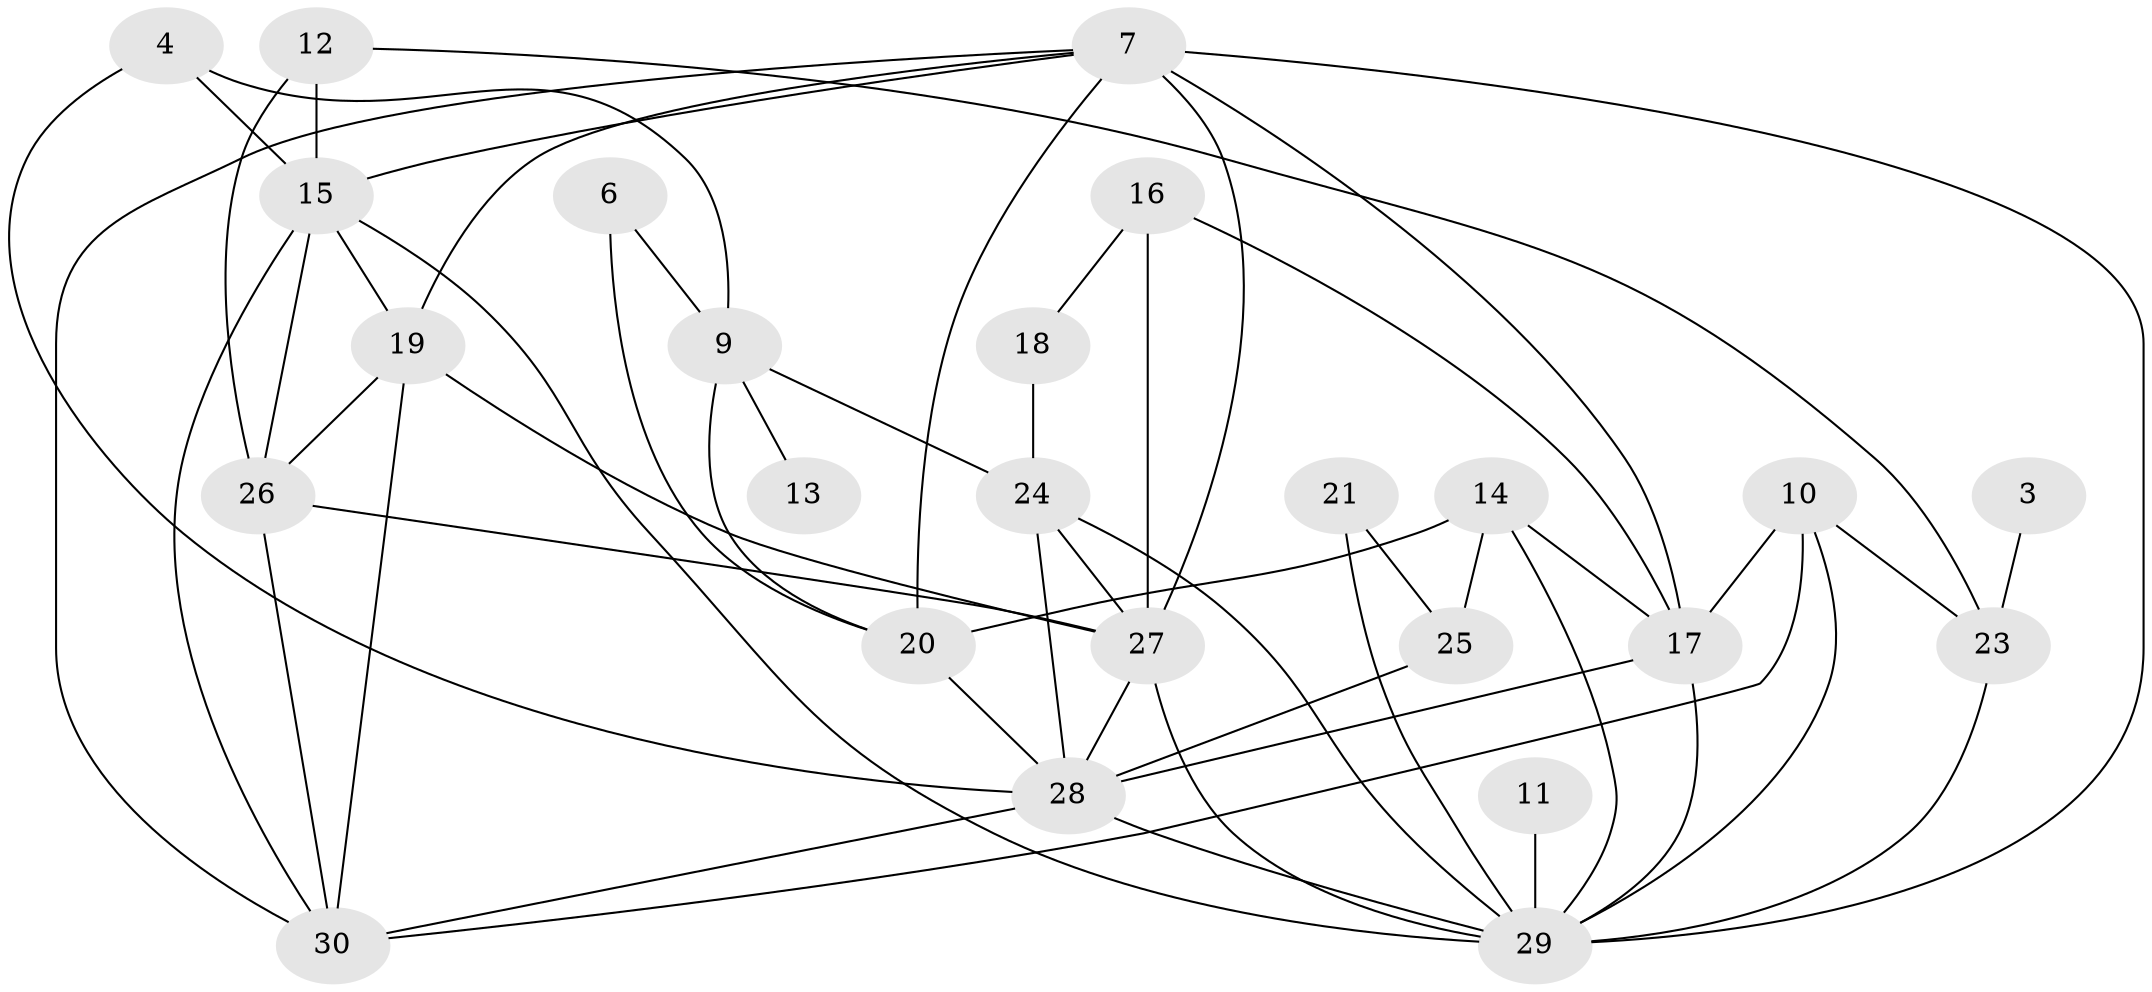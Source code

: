 // original degree distribution, {4: 0.17346938775510204, 5: 0.12244897959183673, 1: 0.15306122448979592, 2: 0.21428571428571427, 3: 0.23469387755102042, 0: 0.04081632653061224, 6: 0.02040816326530612, 10: 0.01020408163265306, 7: 0.01020408163265306, 8: 0.01020408163265306, 9: 0.01020408163265306}
// Generated by graph-tools (version 1.1) at 2025/35/03/04/25 23:35:50]
// undirected, 25 vertices, 55 edges
graph export_dot {
  node [color=gray90,style=filled];
  3;
  4;
  6;
  7;
  9;
  10;
  11;
  12;
  13;
  14;
  15;
  16;
  17;
  18;
  19;
  20;
  21;
  23;
  24;
  25;
  26;
  27;
  28;
  29;
  30;
  3 -- 23 [weight=1.0];
  4 -- 9 [weight=1.0];
  4 -- 15 [weight=1.0];
  4 -- 28 [weight=1.0];
  6 -- 9 [weight=1.0];
  6 -- 20 [weight=1.0];
  7 -- 15 [weight=1.0];
  7 -- 17 [weight=3.0];
  7 -- 19 [weight=1.0];
  7 -- 20 [weight=3.0];
  7 -- 27 [weight=2.0];
  7 -- 29 [weight=2.0];
  7 -- 30 [weight=2.0];
  9 -- 13 [weight=1.0];
  9 -- 20 [weight=1.0];
  9 -- 24 [weight=1.0];
  10 -- 17 [weight=2.0];
  10 -- 23 [weight=2.0];
  10 -- 29 [weight=2.0];
  10 -- 30 [weight=2.0];
  11 -- 29 [weight=3.0];
  12 -- 15 [weight=2.0];
  12 -- 23 [weight=1.0];
  12 -- 26 [weight=1.0];
  14 -- 17 [weight=1.0];
  14 -- 20 [weight=1.0];
  14 -- 25 [weight=2.0];
  14 -- 29 [weight=1.0];
  15 -- 19 [weight=1.0];
  15 -- 26 [weight=2.0];
  15 -- 29 [weight=1.0];
  15 -- 30 [weight=1.0];
  16 -- 17 [weight=2.0];
  16 -- 18 [weight=1.0];
  16 -- 27 [weight=1.0];
  17 -- 28 [weight=1.0];
  17 -- 29 [weight=2.0];
  18 -- 24 [weight=2.0];
  19 -- 26 [weight=1.0];
  19 -- 27 [weight=1.0];
  19 -- 30 [weight=1.0];
  20 -- 28 [weight=1.0];
  21 -- 25 [weight=1.0];
  21 -- 29 [weight=1.0];
  23 -- 29 [weight=1.0];
  24 -- 27 [weight=1.0];
  24 -- 28 [weight=3.0];
  24 -- 29 [weight=2.0];
  25 -- 28 [weight=1.0];
  26 -- 27 [weight=1.0];
  26 -- 30 [weight=1.0];
  27 -- 28 [weight=1.0];
  27 -- 29 [weight=1.0];
  28 -- 29 [weight=4.0];
  28 -- 30 [weight=1.0];
}
